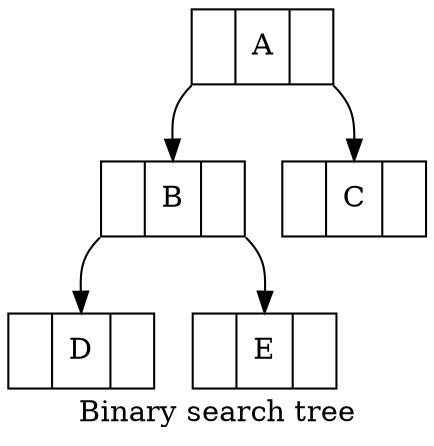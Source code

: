 digraph html {
    label = "Binary search tree";
    node[shape = record];
    A[label = "<f0> | <f1> A |<f2> "];
    B[label = "<f0> | <f1> B |<f2> "];
    C[label = "<f0> | <f1> C |<f2> "];
    D[label = "<f0> | <f1> D |<f2> "];
    E[label = "<f0> | <f1> E |<f2> "];
    A:f0:sw -> B:f1;
    A:f2:se -> C:f1;
    B:f0:sw -> D:f1;
    B:f2:se -> E:f1;
}